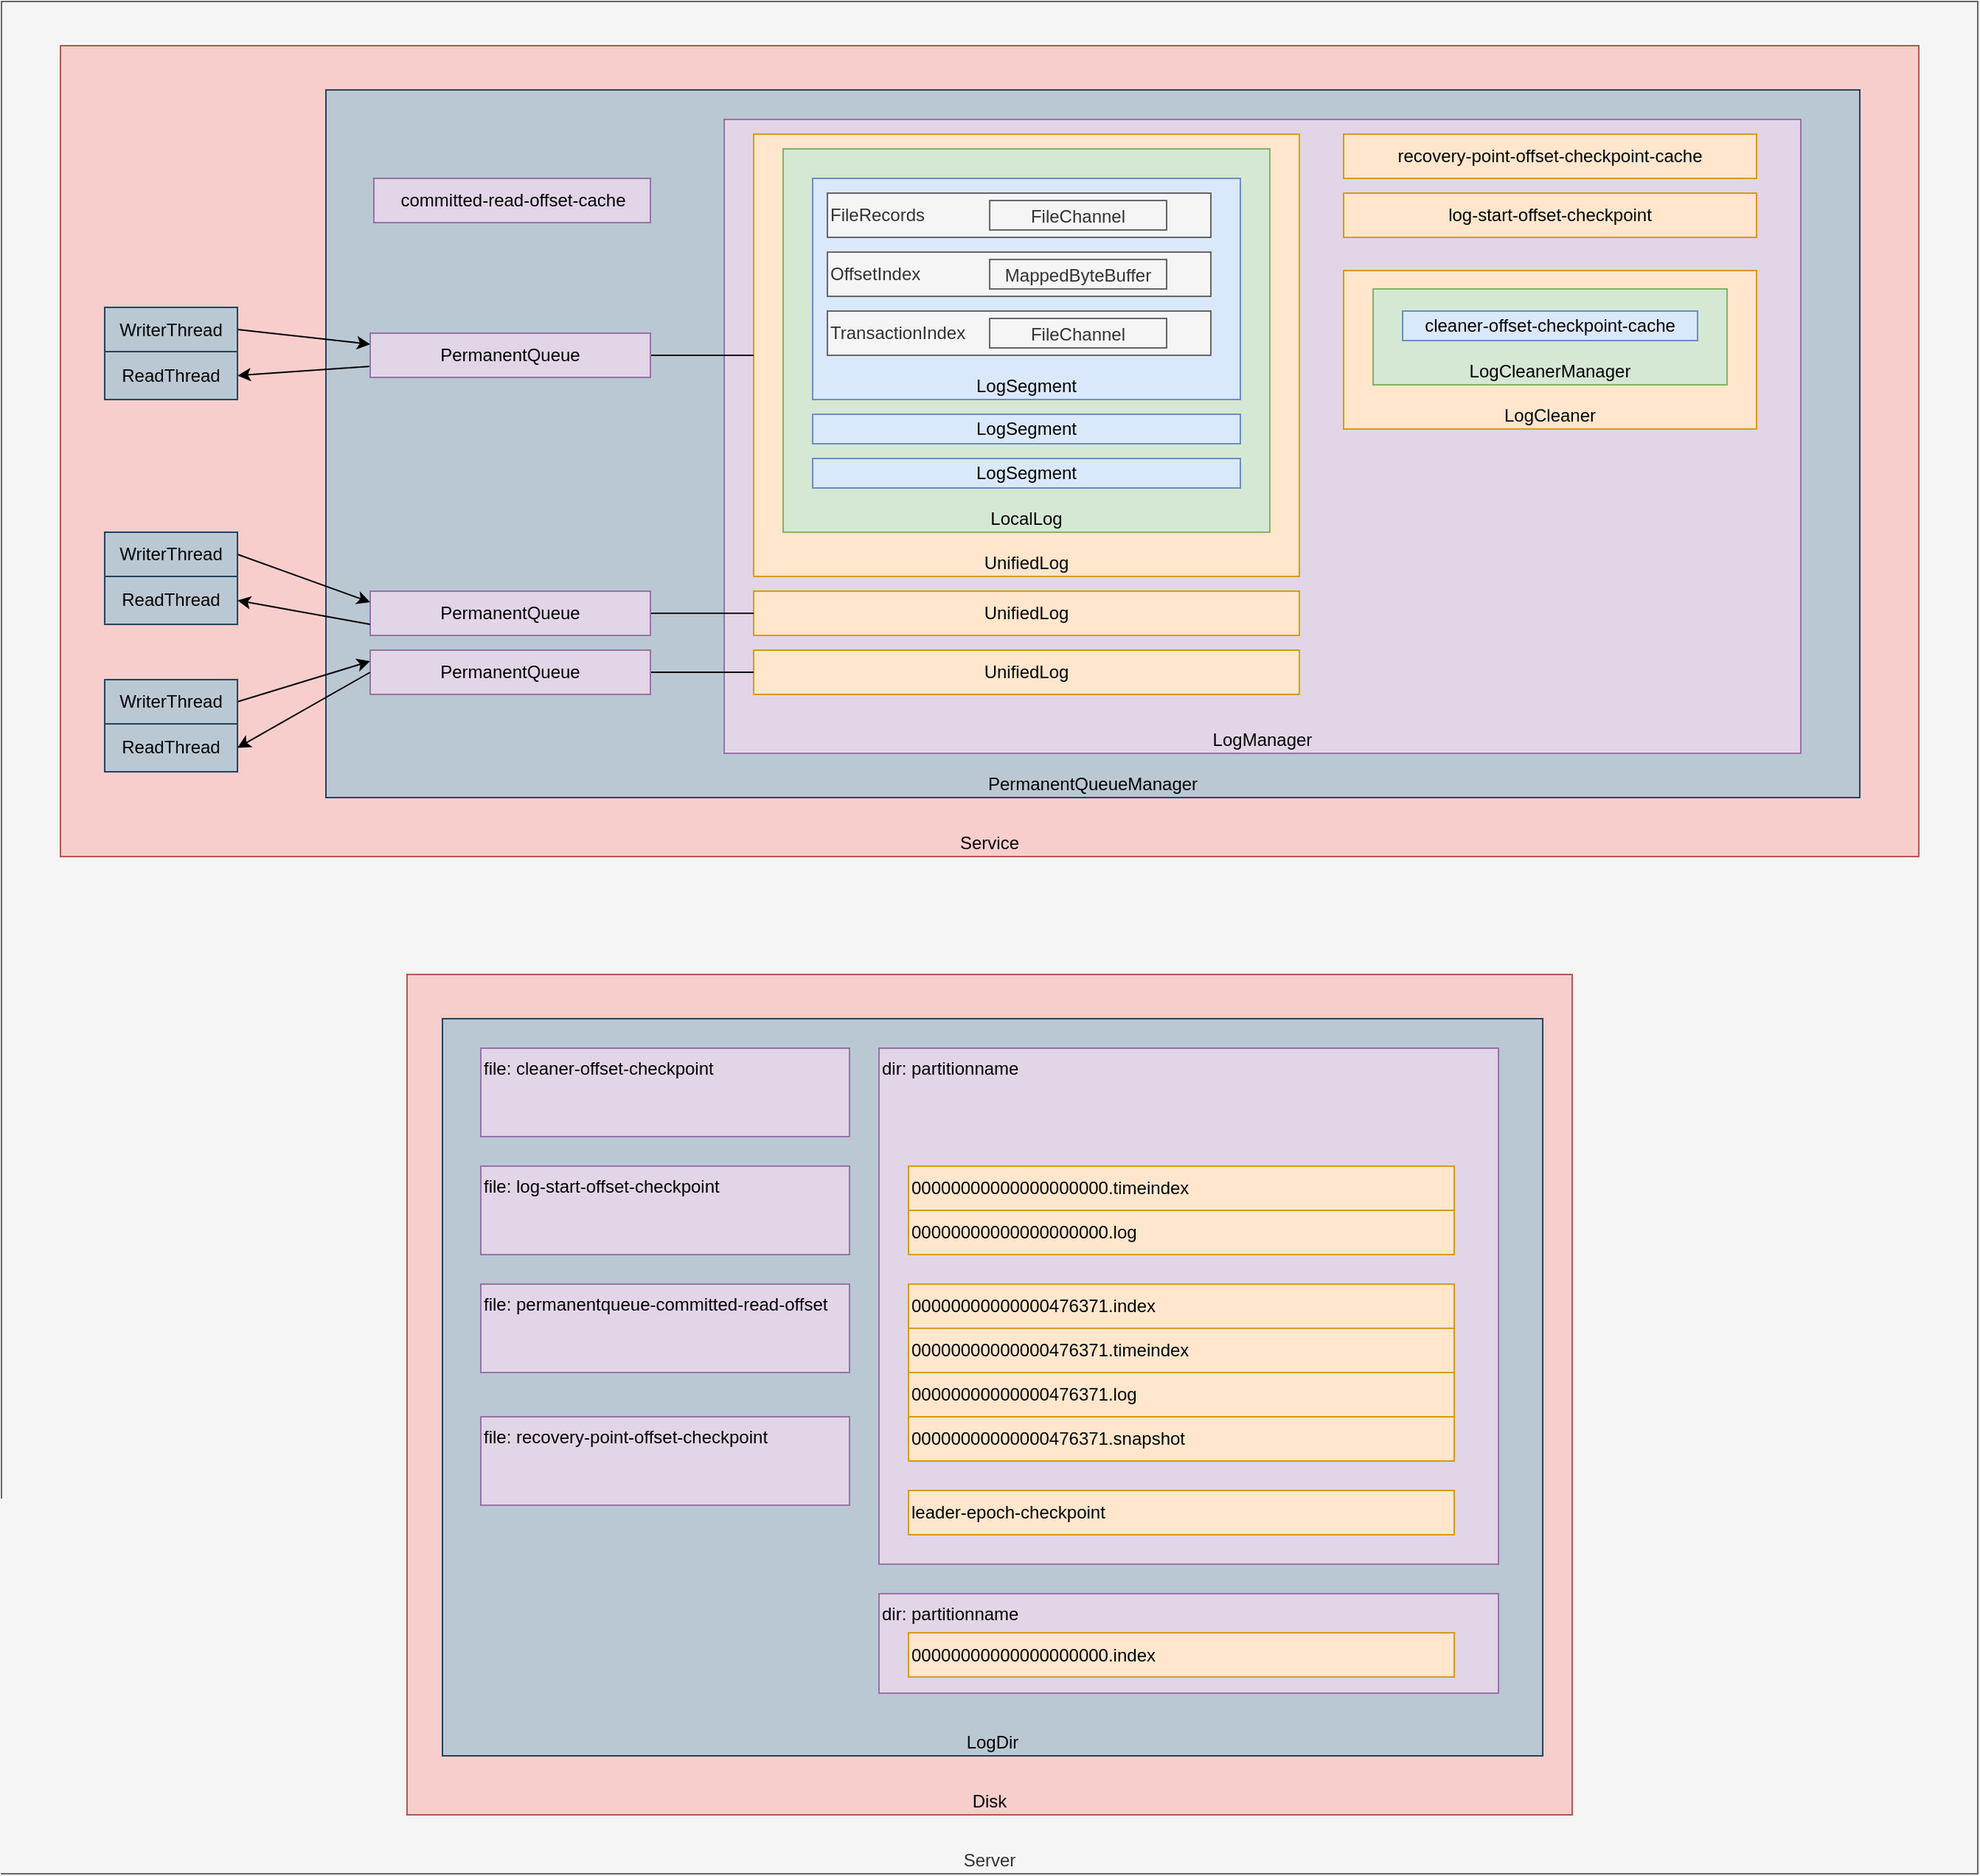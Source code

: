 <mxfile version="20.4.0" type="github">
  <diagram id="ikEMQ3taQZnn_D-MTjAt" name="第 1 页">
    <mxGraphModel dx="2381" dy="897" grid="1" gridSize="10" guides="1" tooltips="1" connect="1" arrows="1" fold="1" page="1" pageScale="1" pageWidth="827" pageHeight="1169" math="0" shadow="0">
      <root>
        <mxCell id="0" />
        <mxCell id="1" parent="0" />
        <mxCell id="W9ZC-a-q59-rkaMblsp5-1" value="Server" style="rounded=0;whiteSpace=wrap;html=1;verticalAlign=bottom;fillColor=#f5f5f5;fontColor=#333333;strokeColor=#666666;" vertex="1" parent="1">
          <mxGeometry x="-240" y="50" width="1340" height="1270" as="geometry" />
        </mxCell>
        <mxCell id="W9ZC-a-q59-rkaMblsp5-2" value="Service" style="rounded=0;whiteSpace=wrap;html=1;verticalAlign=bottom;fillColor=#f8cecc;strokeColor=#b85450;" vertex="1" parent="1">
          <mxGeometry x="-200" y="80" width="1260" height="550" as="geometry" />
        </mxCell>
        <mxCell id="W9ZC-a-q59-rkaMblsp5-23" value="PermanentQueueManager" style="rounded=0;whiteSpace=wrap;html=1;verticalAlign=bottom;fillColor=#bac8d3;strokeColor=#23445d;" vertex="1" parent="1">
          <mxGeometry x="-20" y="110" width="1040" height="480" as="geometry" />
        </mxCell>
        <mxCell id="W9ZC-a-q59-rkaMblsp5-3" value="LogManager" style="rounded=0;whiteSpace=wrap;html=1;verticalAlign=bottom;fillColor=#e1d5e7;strokeColor=#9673a6;" vertex="1" parent="1">
          <mxGeometry x="250" y="130" width="730" height="430" as="geometry" />
        </mxCell>
        <mxCell id="W9ZC-a-q59-rkaMblsp5-5" value="UnifiedLog" style="rounded=0;whiteSpace=wrap;html=1;verticalAlign=bottom;fillColor=#ffe6cc;strokeColor=#d79b00;" vertex="1" parent="1">
          <mxGeometry x="270" y="140" width="370" height="300" as="geometry" />
        </mxCell>
        <mxCell id="W9ZC-a-q59-rkaMblsp5-6" value="UnifiedLog" style="rounded=0;whiteSpace=wrap;html=1;verticalAlign=middle;fillColor=#ffe6cc;strokeColor=#d79b00;" vertex="1" parent="1">
          <mxGeometry x="270" y="450" width="370" height="30" as="geometry" />
        </mxCell>
        <mxCell id="W9ZC-a-q59-rkaMblsp5-7" value="UnifiedLog" style="rounded=0;whiteSpace=wrap;html=1;verticalAlign=middle;fillColor=#ffe6cc;strokeColor=#d79b00;" vertex="1" parent="1">
          <mxGeometry x="270" y="490" width="370" height="30" as="geometry" />
        </mxCell>
        <mxCell id="W9ZC-a-q59-rkaMblsp5-8" value="LocalLog" style="rounded=0;whiteSpace=wrap;html=1;verticalAlign=bottom;fillColor=#d5e8d4;strokeColor=#82b366;" vertex="1" parent="1">
          <mxGeometry x="290" y="150" width="330" height="260" as="geometry" />
        </mxCell>
        <mxCell id="W9ZC-a-q59-rkaMblsp5-9" value="LogSegment" style="rounded=0;whiteSpace=wrap;html=1;verticalAlign=bottom;fillColor=#dae8fc;strokeColor=#6c8ebf;" vertex="1" parent="1">
          <mxGeometry x="310" y="170" width="290" height="150" as="geometry" />
        </mxCell>
        <mxCell id="W9ZC-a-q59-rkaMblsp5-10" value="LogSegment" style="rounded=0;whiteSpace=wrap;html=1;verticalAlign=middle;fillColor=#dae8fc;strokeColor=#6c8ebf;" vertex="1" parent="1">
          <mxGeometry x="310" y="330" width="290" height="20" as="geometry" />
        </mxCell>
        <mxCell id="W9ZC-a-q59-rkaMblsp5-11" value="FileRecords" style="rounded=0;whiteSpace=wrap;html=1;verticalAlign=middle;align=left;fillColor=#f5f5f5;fontColor=#333333;strokeColor=#666666;" vertex="1" parent="1">
          <mxGeometry x="320" y="180" width="260" height="30" as="geometry" />
        </mxCell>
        <mxCell id="W9ZC-a-q59-rkaMblsp5-12" value="FileChannel" style="rounded=0;whiteSpace=wrap;html=1;verticalAlign=bottom;fillColor=#f5f5f5;fontColor=#333333;strokeColor=#666666;" vertex="1" parent="1">
          <mxGeometry x="430" y="185" width="120" height="20" as="geometry" />
        </mxCell>
        <mxCell id="W9ZC-a-q59-rkaMblsp5-13" value="OffsetIndex" style="rounded=0;whiteSpace=wrap;html=1;verticalAlign=middle;align=left;fillColor=#f5f5f5;fontColor=#333333;strokeColor=#666666;" vertex="1" parent="1">
          <mxGeometry x="320" y="220" width="260" height="30" as="geometry" />
        </mxCell>
        <mxCell id="W9ZC-a-q59-rkaMblsp5-14" value="MappedByteBuffer" style="rounded=0;whiteSpace=wrap;html=1;verticalAlign=bottom;fillColor=#f5f5f5;fontColor=#333333;strokeColor=#666666;" vertex="1" parent="1">
          <mxGeometry x="430" y="225" width="120" height="20" as="geometry" />
        </mxCell>
        <mxCell id="W9ZC-a-q59-rkaMblsp5-15" value="TransactionIndex" style="rounded=0;whiteSpace=wrap;html=1;verticalAlign=middle;align=left;fillColor=#f5f5f5;fontColor=#333333;strokeColor=#666666;" vertex="1" parent="1">
          <mxGeometry x="320" y="260" width="260" height="30" as="geometry" />
        </mxCell>
        <mxCell id="W9ZC-a-q59-rkaMblsp5-16" value="FileChannel" style="rounded=0;whiteSpace=wrap;html=1;verticalAlign=bottom;fillColor=#f5f5f5;fontColor=#333333;strokeColor=#666666;" vertex="1" parent="1">
          <mxGeometry x="430" y="265" width="120" height="20" as="geometry" />
        </mxCell>
        <mxCell id="W9ZC-a-q59-rkaMblsp5-17" value="LogSegment" style="rounded=0;whiteSpace=wrap;html=1;verticalAlign=middle;fillColor=#dae8fc;strokeColor=#6c8ebf;" vertex="1" parent="1">
          <mxGeometry x="310" y="360" width="290" height="20" as="geometry" />
        </mxCell>
        <mxCell id="W9ZC-a-q59-rkaMblsp5-18" value="recovery-point-offset-checkpoint-cache" style="rounded=0;whiteSpace=wrap;html=1;verticalAlign=middle;fillColor=#ffe6cc;strokeColor=#d79b00;" vertex="1" parent="1">
          <mxGeometry x="670" y="140" width="280" height="30" as="geometry" />
        </mxCell>
        <mxCell id="W9ZC-a-q59-rkaMblsp5-19" value="log-start-offset-checkpoint" style="rounded=0;whiteSpace=wrap;html=1;verticalAlign=middle;fillColor=#ffe6cc;strokeColor=#d79b00;" vertex="1" parent="1">
          <mxGeometry x="670" y="180" width="280" height="30" as="geometry" />
        </mxCell>
        <mxCell id="W9ZC-a-q59-rkaMblsp5-20" value="LogCleaner" style="rounded=0;whiteSpace=wrap;html=1;verticalAlign=bottom;fillColor=#ffe6cc;strokeColor=#d79b00;" vertex="1" parent="1">
          <mxGeometry x="670" y="232.5" width="280" height="107.5" as="geometry" />
        </mxCell>
        <mxCell id="W9ZC-a-q59-rkaMblsp5-21" value="LogCleanerManager" style="rounded=0;whiteSpace=wrap;html=1;verticalAlign=bottom;fillColor=#d5e8d4;strokeColor=#82b366;" vertex="1" parent="1">
          <mxGeometry x="690" y="245" width="240" height="65" as="geometry" />
        </mxCell>
        <mxCell id="W9ZC-a-q59-rkaMblsp5-22" value="cleaner-offset-checkpoint-cache" style="rounded=0;whiteSpace=wrap;html=1;verticalAlign=middle;fillColor=#dae8fc;strokeColor=#6c8ebf;" vertex="1" parent="1">
          <mxGeometry x="710" y="260" width="200" height="20" as="geometry" />
        </mxCell>
        <mxCell id="W9ZC-a-q59-rkaMblsp5-24" value="" style="rounded=0;orthogonalLoop=1;jettySize=auto;html=1;fontColor=#000000;entryX=0;entryY=0.5;entryDx=0;entryDy=0;endArrow=none;endFill=0;exitX=1;exitY=0.5;exitDx=0;exitDy=0;" edge="1" parent="1" source="W9ZC-a-q59-rkaMblsp5-25" target="W9ZC-a-q59-rkaMblsp5-5">
          <mxGeometry relative="1" as="geometry" />
        </mxCell>
        <mxCell id="W9ZC-a-q59-rkaMblsp5-34" style="edgeStyle=none;rounded=0;orthogonalLoop=1;jettySize=auto;html=1;exitX=0;exitY=0.75;exitDx=0;exitDy=0;entryX=1;entryY=0.5;entryDx=0;entryDy=0;" edge="1" parent="1" source="W9ZC-a-q59-rkaMblsp5-25" target="W9ZC-a-q59-rkaMblsp5-31">
          <mxGeometry relative="1" as="geometry" />
        </mxCell>
        <mxCell id="W9ZC-a-q59-rkaMblsp5-25" value="PermanentQueue" style="rounded=0;whiteSpace=wrap;html=1;verticalAlign=middle;fillColor=#e1d5e7;strokeColor=#9673a6;" vertex="1" parent="1">
          <mxGeometry x="10" y="275" width="190" height="30" as="geometry" />
        </mxCell>
        <mxCell id="W9ZC-a-q59-rkaMblsp5-26" value="committed-read-offset-cache" style="rounded=0;whiteSpace=wrap;html=1;verticalAlign=middle;fillColor=#e1d5e7;strokeColor=#9673a6;" vertex="1" parent="1">
          <mxGeometry x="12.5" y="170" width="187.5" height="30" as="geometry" />
        </mxCell>
        <mxCell id="W9ZC-a-q59-rkaMblsp5-27" value="" style="rounded=0;orthogonalLoop=1;jettySize=auto;html=1;fontColor=#000000;entryX=0;entryY=0.5;entryDx=0;entryDy=0;exitX=1;exitY=0.5;exitDx=0;exitDy=0;endArrow=none;endFill=0;" edge="1" parent="1" source="W9ZC-a-q59-rkaMblsp5-28" target="W9ZC-a-q59-rkaMblsp5-6">
          <mxGeometry relative="1" as="geometry" />
        </mxCell>
        <mxCell id="W9ZC-a-q59-rkaMblsp5-28" value="PermanentQueue" style="rounded=0;whiteSpace=wrap;html=1;verticalAlign=middle;fillColor=#e1d5e7;strokeColor=#9673a6;" vertex="1" parent="1">
          <mxGeometry x="10" y="450" width="190" height="30" as="geometry" />
        </mxCell>
        <mxCell id="W9ZC-a-q59-rkaMblsp5-29" value="" style="rounded=0;orthogonalLoop=1;jettySize=auto;html=1;fontColor=#000000;entryX=0;entryY=0.5;entryDx=0;entryDy=0;exitX=1;exitY=0.5;exitDx=0;exitDy=0;endArrow=none;endFill=0;" edge="1" parent="1" source="W9ZC-a-q59-rkaMblsp5-30" target="W9ZC-a-q59-rkaMblsp5-7">
          <mxGeometry relative="1" as="geometry" />
        </mxCell>
        <mxCell id="W9ZC-a-q59-rkaMblsp5-30" value="PermanentQueue" style="rounded=0;whiteSpace=wrap;html=1;verticalAlign=middle;fillColor=#e1d5e7;strokeColor=#9673a6;" vertex="1" parent="1">
          <mxGeometry x="10" y="490" width="190" height="30" as="geometry" />
        </mxCell>
        <mxCell id="W9ZC-a-q59-rkaMblsp5-31" value="ReadThread" style="rounded=0;whiteSpace=wrap;html=1;verticalAlign=middle;fillColor=#bac8d3;strokeColor=#23445d;" vertex="1" parent="1">
          <mxGeometry x="-170" y="287.5" width="90" height="32.5" as="geometry" />
        </mxCell>
        <mxCell id="W9ZC-a-q59-rkaMblsp5-33" style="rounded=0;orthogonalLoop=1;jettySize=auto;html=1;exitX=1;exitY=0.5;exitDx=0;exitDy=0;entryX=0;entryY=0.25;entryDx=0;entryDy=0;" edge="1" parent="1" source="W9ZC-a-q59-rkaMblsp5-32" target="W9ZC-a-q59-rkaMblsp5-25">
          <mxGeometry relative="1" as="geometry" />
        </mxCell>
        <mxCell id="W9ZC-a-q59-rkaMblsp5-32" value="WriterThread" style="rounded=0;whiteSpace=wrap;html=1;verticalAlign=middle;fillColor=#bac8d3;strokeColor=#23445d;" vertex="1" parent="1">
          <mxGeometry x="-170" y="257.5" width="90" height="30" as="geometry" />
        </mxCell>
        <mxCell id="W9ZC-a-q59-rkaMblsp5-35" style="edgeStyle=none;rounded=0;orthogonalLoop=1;jettySize=auto;html=1;exitX=0;exitY=0.75;exitDx=0;exitDy=0;entryX=1;entryY=0.5;entryDx=0;entryDy=0;" edge="1" parent="1" target="W9ZC-a-q59-rkaMblsp5-36" source="W9ZC-a-q59-rkaMblsp5-28">
          <mxGeometry relative="1" as="geometry">
            <mxPoint x="10" y="447.5" as="sourcePoint" />
          </mxGeometry>
        </mxCell>
        <mxCell id="W9ZC-a-q59-rkaMblsp5-36" value="ReadThread" style="rounded=0;whiteSpace=wrap;html=1;verticalAlign=middle;fillColor=#bac8d3;strokeColor=#23445d;" vertex="1" parent="1">
          <mxGeometry x="-170" y="440" width="90" height="32.5" as="geometry" />
        </mxCell>
        <mxCell id="W9ZC-a-q59-rkaMblsp5-37" style="rounded=0;orthogonalLoop=1;jettySize=auto;html=1;exitX=1;exitY=0.5;exitDx=0;exitDy=0;entryX=0;entryY=0.25;entryDx=0;entryDy=0;" edge="1" parent="1" source="W9ZC-a-q59-rkaMblsp5-38" target="W9ZC-a-q59-rkaMblsp5-28">
          <mxGeometry relative="1" as="geometry">
            <mxPoint x="10" y="432.5" as="targetPoint" />
          </mxGeometry>
        </mxCell>
        <mxCell id="W9ZC-a-q59-rkaMblsp5-38" value="WriterThread" style="rounded=0;whiteSpace=wrap;html=1;verticalAlign=middle;fillColor=#bac8d3;strokeColor=#23445d;" vertex="1" parent="1">
          <mxGeometry x="-170" y="410" width="90" height="30" as="geometry" />
        </mxCell>
        <mxCell id="W9ZC-a-q59-rkaMblsp5-39" style="edgeStyle=none;rounded=0;orthogonalLoop=1;jettySize=auto;html=1;exitX=0;exitY=0.5;exitDx=0;exitDy=0;entryX=1;entryY=0.5;entryDx=0;entryDy=0;" edge="1" parent="1" target="W9ZC-a-q59-rkaMblsp5-40" source="W9ZC-a-q59-rkaMblsp5-30">
          <mxGeometry relative="1" as="geometry">
            <mxPoint x="10" y="572.5" as="sourcePoint" />
          </mxGeometry>
        </mxCell>
        <mxCell id="W9ZC-a-q59-rkaMblsp5-40" value="ReadThread" style="rounded=0;whiteSpace=wrap;html=1;verticalAlign=middle;fillColor=#bac8d3;strokeColor=#23445d;" vertex="1" parent="1">
          <mxGeometry x="-170" y="540" width="90" height="32.5" as="geometry" />
        </mxCell>
        <mxCell id="W9ZC-a-q59-rkaMblsp5-41" style="rounded=0;orthogonalLoop=1;jettySize=auto;html=1;exitX=1;exitY=0.5;exitDx=0;exitDy=0;entryX=0;entryY=0.25;entryDx=0;entryDy=0;" edge="1" parent="1" source="W9ZC-a-q59-rkaMblsp5-42" target="W9ZC-a-q59-rkaMblsp5-30">
          <mxGeometry relative="1" as="geometry">
            <mxPoint x="10" y="557.5" as="targetPoint" />
          </mxGeometry>
        </mxCell>
        <mxCell id="W9ZC-a-q59-rkaMblsp5-42" value="WriterThread" style="rounded=0;whiteSpace=wrap;html=1;verticalAlign=middle;fillColor=#bac8d3;strokeColor=#23445d;" vertex="1" parent="1">
          <mxGeometry x="-170" y="510" width="90" height="30" as="geometry" />
        </mxCell>
        <mxCell id="W9ZC-a-q59-rkaMblsp5-43" value="Disk" style="rounded=0;whiteSpace=wrap;html=1;verticalAlign=bottom;fillColor=#f8cecc;strokeColor=#b85450;" vertex="1" parent="1">
          <mxGeometry x="35" y="710" width="790" height="570" as="geometry" />
        </mxCell>
        <mxCell id="W9ZC-a-q59-rkaMblsp5-44" value="LogDir" style="rounded=0;whiteSpace=wrap;html=1;verticalAlign=bottom;fillColor=#bac8d3;strokeColor=#23445d;" vertex="1" parent="1">
          <mxGeometry x="59" y="740" width="746" height="500" as="geometry" />
        </mxCell>
        <mxCell id="W9ZC-a-q59-rkaMblsp5-45" value="file: cleaner-offset-checkpoint" style="rounded=0;whiteSpace=wrap;html=1;verticalAlign=top;fillColor=#e1d5e7;strokeColor=#9673a6;align=left;" vertex="1" parent="1">
          <mxGeometry x="85" y="760" width="250" height="60" as="geometry" />
        </mxCell>
        <mxCell id="W9ZC-a-q59-rkaMblsp5-46" value="file: log-start-offset-checkpoint" style="rounded=0;whiteSpace=wrap;html=1;verticalAlign=top;fillColor=#e1d5e7;strokeColor=#9673a6;align=left;" vertex="1" parent="1">
          <mxGeometry x="85" y="840" width="250" height="60" as="geometry" />
        </mxCell>
        <mxCell id="W9ZC-a-q59-rkaMblsp5-47" value="file: permanentqueue-committed-read-offset" style="rounded=0;whiteSpace=wrap;html=1;verticalAlign=top;fillColor=#e1d5e7;strokeColor=#9673a6;align=left;" vertex="1" parent="1">
          <mxGeometry x="85" y="920" width="250" height="60" as="geometry" />
        </mxCell>
        <mxCell id="W9ZC-a-q59-rkaMblsp5-48" value="file: recovery-point-offset-checkpoint" style="rounded=0;whiteSpace=wrap;html=1;verticalAlign=top;fillColor=#e1d5e7;strokeColor=#9673a6;align=left;" vertex="1" parent="1">
          <mxGeometry x="85" y="1010" width="250" height="60" as="geometry" />
        </mxCell>
        <mxCell id="W9ZC-a-q59-rkaMblsp5-49" value="dir: partitionname" style="rounded=0;whiteSpace=wrap;html=1;verticalAlign=top;fillColor=#e1d5e7;strokeColor=#9673a6;align=left;" vertex="1" parent="1">
          <mxGeometry x="355" y="760" width="420" height="350" as="geometry" />
        </mxCell>
        <mxCell id="W9ZC-a-q59-rkaMblsp5-51" value="00000000000000000000.timeindex" style="rounded=0;whiteSpace=wrap;html=1;verticalAlign=middle;fillColor=#ffe6cc;strokeColor=#d79b00;align=left;" vertex="1" parent="1">
          <mxGeometry x="375" y="840" width="370" height="30" as="geometry" />
        </mxCell>
        <mxCell id="W9ZC-a-q59-rkaMblsp5-52" value="00000000000000000000.log" style="rounded=0;whiteSpace=wrap;html=1;verticalAlign=middle;fillColor=#ffe6cc;strokeColor=#d79b00;align=left;" vertex="1" parent="1">
          <mxGeometry x="375" y="870" width="370" height="30" as="geometry" />
        </mxCell>
        <mxCell id="W9ZC-a-q59-rkaMblsp5-53" value="00000000000000476371.index" style="rounded=0;whiteSpace=wrap;html=1;verticalAlign=middle;fillColor=#ffe6cc;strokeColor=#d79b00;align=left;" vertex="1" parent="1">
          <mxGeometry x="375" y="920" width="370" height="30" as="geometry" />
        </mxCell>
        <mxCell id="W9ZC-a-q59-rkaMblsp5-54" value="00000000000000476371.timeindex" style="rounded=0;whiteSpace=wrap;html=1;verticalAlign=middle;fillColor=#ffe6cc;strokeColor=#d79b00;align=left;" vertex="1" parent="1">
          <mxGeometry x="375" y="950" width="370" height="30" as="geometry" />
        </mxCell>
        <mxCell id="W9ZC-a-q59-rkaMblsp5-55" value="00000000000000476371.log" style="rounded=0;whiteSpace=wrap;html=1;verticalAlign=middle;fillColor=#ffe6cc;strokeColor=#d79b00;align=left;" vertex="1" parent="1">
          <mxGeometry x="375" y="980" width="370" height="30" as="geometry" />
        </mxCell>
        <mxCell id="W9ZC-a-q59-rkaMblsp5-56" value="00000000000000476371.snapshot" style="rounded=0;whiteSpace=wrap;html=1;verticalAlign=middle;fillColor=#ffe6cc;strokeColor=#d79b00;align=left;" vertex="1" parent="1">
          <mxGeometry x="375" y="1010" width="370" height="30" as="geometry" />
        </mxCell>
        <mxCell id="W9ZC-a-q59-rkaMblsp5-57" value="dir: partitionname" style="rounded=0;whiteSpace=wrap;html=1;verticalAlign=top;fillColor=#e1d5e7;strokeColor=#9673a6;align=left;" vertex="1" parent="1">
          <mxGeometry x="355" y="1130" width="420" height="67.5" as="geometry" />
        </mxCell>
        <mxCell id="W9ZC-a-q59-rkaMblsp5-50" value="00000000000000000000.index" style="rounded=0;whiteSpace=wrap;html=1;verticalAlign=middle;fillColor=#ffe6cc;strokeColor=#d79b00;align=left;" vertex="1" parent="1">
          <mxGeometry x="375" y="1156.5" width="370" height="30" as="geometry" />
        </mxCell>
        <mxCell id="W9ZC-a-q59-rkaMblsp5-58" value="leader-epoch-checkpoint" style="rounded=0;whiteSpace=wrap;html=1;verticalAlign=middle;fillColor=#ffe6cc;strokeColor=#d79b00;align=left;" vertex="1" parent="1">
          <mxGeometry x="375" y="1060" width="370" height="30" as="geometry" />
        </mxCell>
      </root>
    </mxGraphModel>
  </diagram>
</mxfile>

